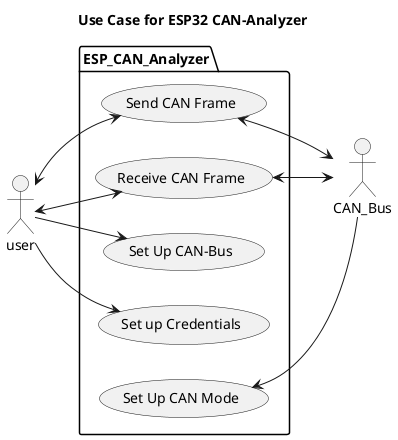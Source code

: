 @startuml
title Use Case for ESP32 CAN-Analyzer
left to right direction

actor user as user
actor CAN_Bus as bus

package ESP_CAN_Analyzer{
    usecase "Send CAN Frame" as UC1
    usecase "Receive CAN Frame" as UC2
    usecase "Set Up CAN-Bus" as UC3
    usecase "Set up Credentials" as UC4
    usecase "Set Up CAN Mode" as UC5
}

user <--> UC1
user <--> UC2
user --> UC3
user --> UC4

UC1 <--> bus
UC2 <--> bus
UC5 <-- bus


@enduml
